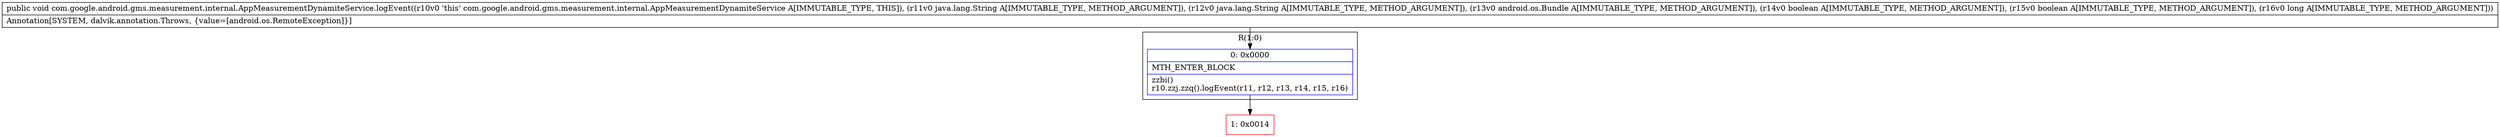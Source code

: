 digraph "CFG forcom.google.android.gms.measurement.internal.AppMeasurementDynamiteService.logEvent(Ljava\/lang\/String;Ljava\/lang\/String;Landroid\/os\/Bundle;ZZJ)V" {
subgraph cluster_Region_953546764 {
label = "R(1:0)";
node [shape=record,color=blue];
Node_0 [shape=record,label="{0\:\ 0x0000|MTH_ENTER_BLOCK\l|zzbi()\lr10.zzj.zzq().logEvent(r11, r12, r13, r14, r15, r16)\l}"];
}
Node_1 [shape=record,color=red,label="{1\:\ 0x0014}"];
MethodNode[shape=record,label="{public void com.google.android.gms.measurement.internal.AppMeasurementDynamiteService.logEvent((r10v0 'this' com.google.android.gms.measurement.internal.AppMeasurementDynamiteService A[IMMUTABLE_TYPE, THIS]), (r11v0 java.lang.String A[IMMUTABLE_TYPE, METHOD_ARGUMENT]), (r12v0 java.lang.String A[IMMUTABLE_TYPE, METHOD_ARGUMENT]), (r13v0 android.os.Bundle A[IMMUTABLE_TYPE, METHOD_ARGUMENT]), (r14v0 boolean A[IMMUTABLE_TYPE, METHOD_ARGUMENT]), (r15v0 boolean A[IMMUTABLE_TYPE, METHOD_ARGUMENT]), (r16v0 long A[IMMUTABLE_TYPE, METHOD_ARGUMENT]))  | Annotation[SYSTEM, dalvik.annotation.Throws, \{value=[android.os.RemoteException]\}]\l}"];
MethodNode -> Node_0;
Node_0 -> Node_1;
}

